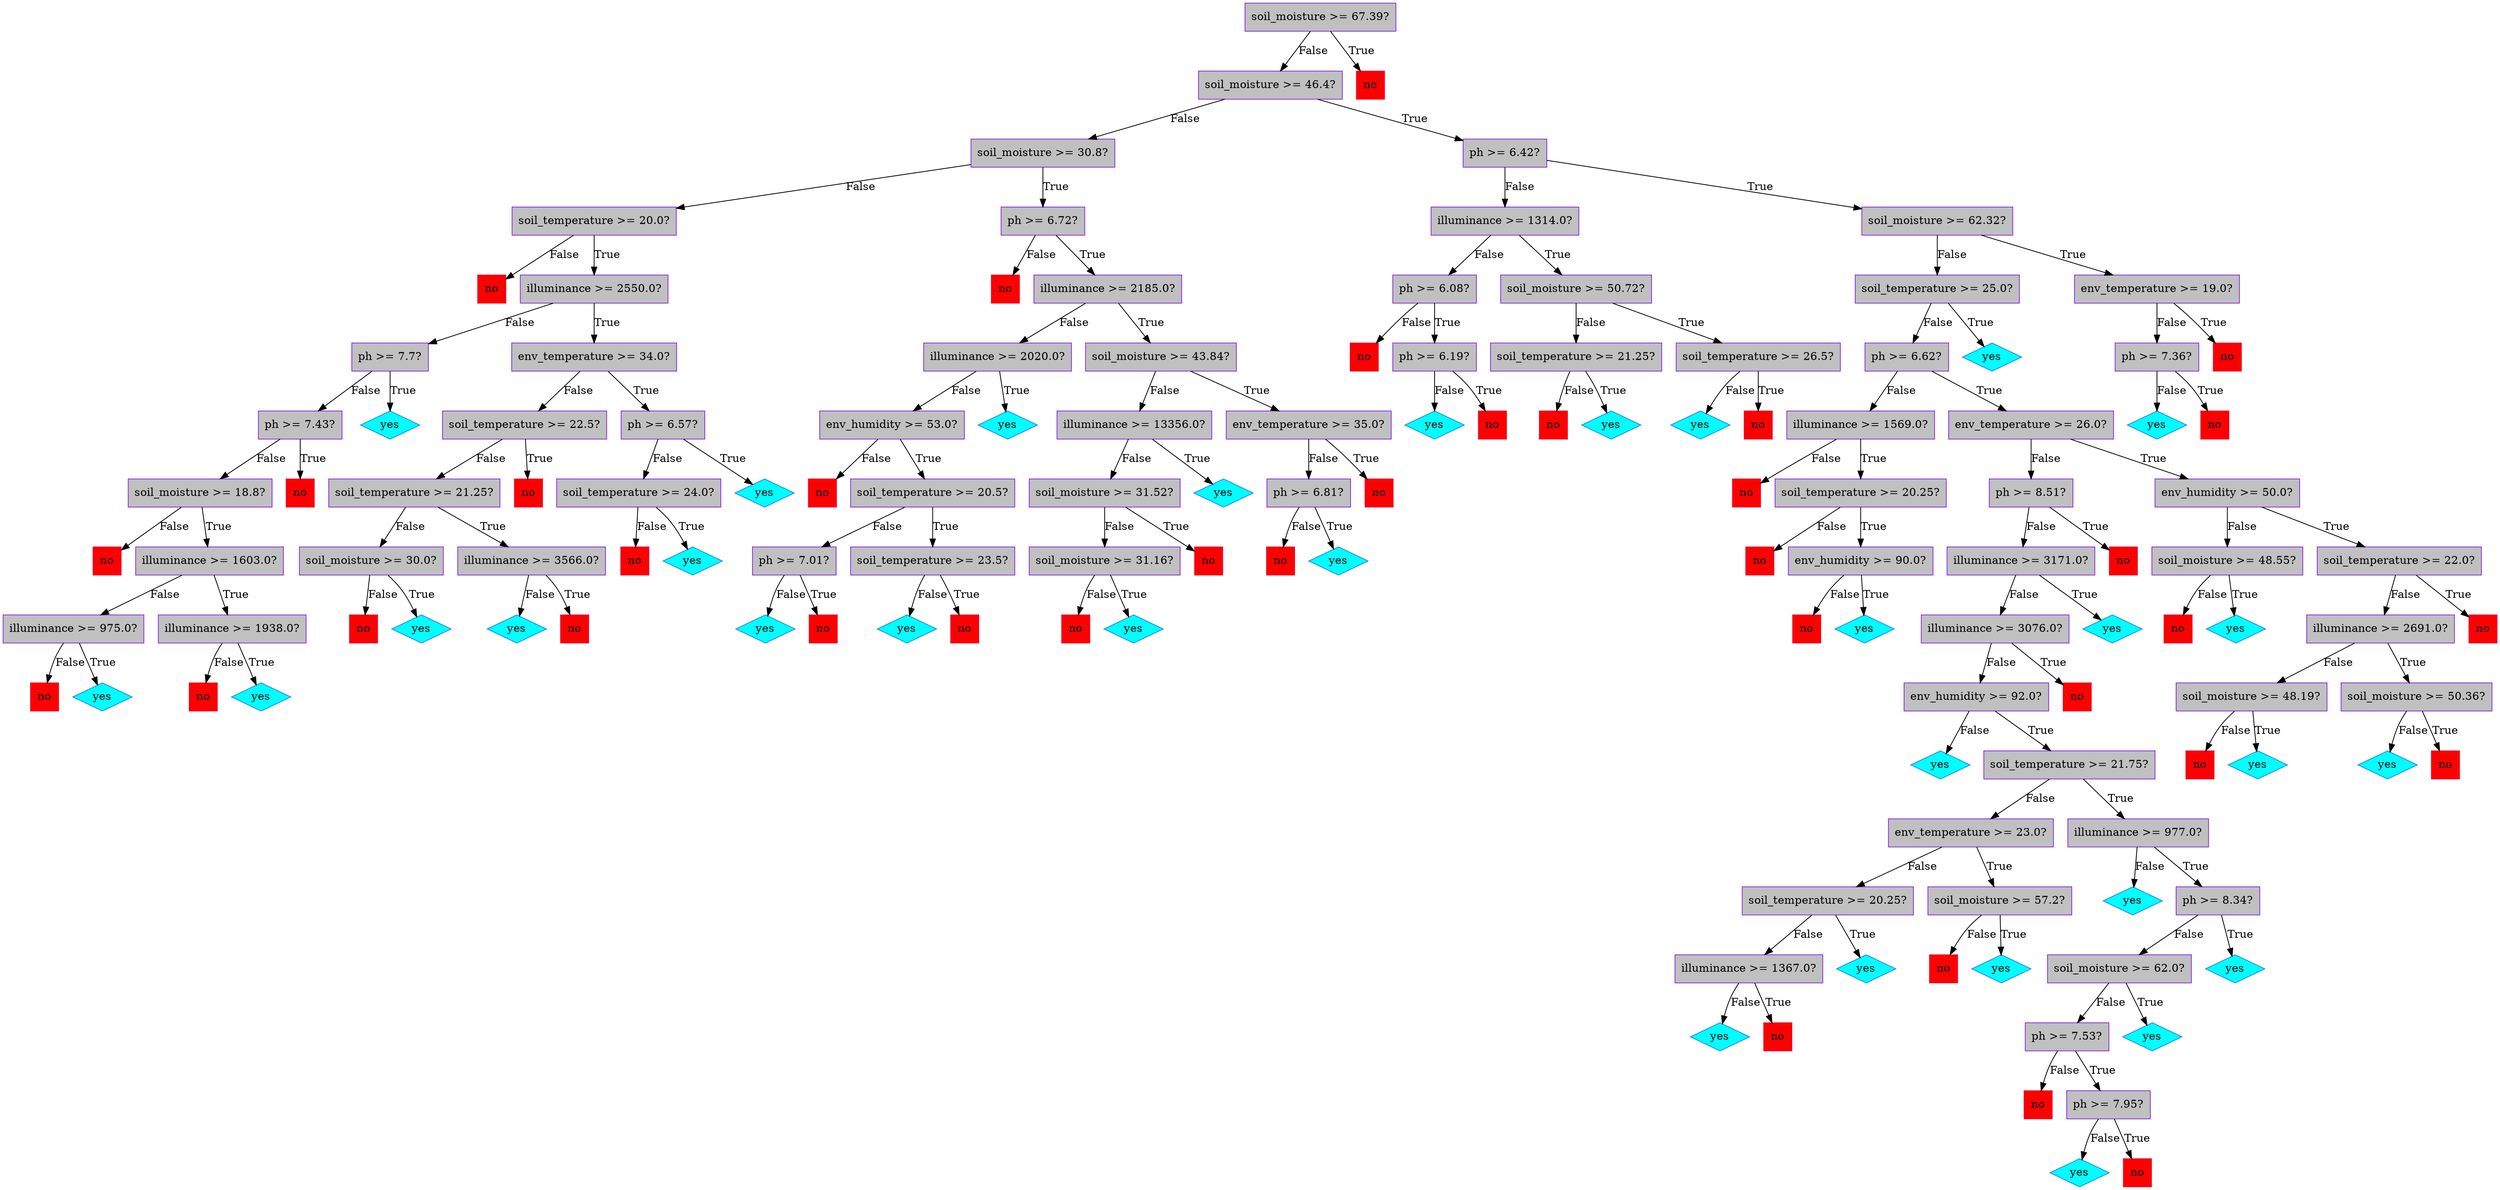 // Decision Tree Model
digraph {
	a [label="soil_moisture >= 67.39?" color=blueviolet fillcolor=gray shape=box style=filled]
	al [label="soil_moisture >= 46.4?" color=blueviolet fillcolor=gray shape=box style=filled]
	all [label="soil_moisture >= 30.8?" color=blueviolet fillcolor=gray shape=box style=filled]
	alll [label="soil_temperature >= 20.0?" color=blueviolet fillcolor=gray shape=box style=filled]
	allll [label=no color=crimson fillcolor=red shape=square style=filled]
	alll -> allll [label=False]
	alllr [label="illuminance >= 2550.0?" color=blueviolet fillcolor=gray shape=box style=filled]
	alllrl [label="ph >= 7.7?" color=blueviolet fillcolor=gray shape=box style=filled]
	alllrll [label="ph >= 7.43?" color=blueviolet fillcolor=gray shape=box style=filled]
	alllrlll [label="soil_moisture >= 18.8?" color=blueviolet fillcolor=gray shape=box style=filled]
	alllrllll [label=no color=crimson fillcolor=red shape=square style=filled]
	alllrlll -> alllrllll [label=False]
	alllrlllr [label="illuminance >= 1603.0?" color=blueviolet fillcolor=gray shape=box style=filled]
	alllrlllrl [label="illuminance >= 975.0?" color=blueviolet fillcolor=gray shape=box style=filled]
	alllrlllrll [label=no color=crimson fillcolor=red shape=square style=filled]
	alllrlllrl -> alllrlllrll [label=False]
	alllrlllrlr [label=yes color=dodgerblue2 fillcolor=cyan shape=diamond style=filled]
	alllrlllrl -> alllrlllrlr [label=True]
	alllrlllr -> alllrlllrl [label=False]
	alllrlllrr [label="illuminance >= 1938.0?" color=blueviolet fillcolor=gray shape=box style=filled]
	alllrlllrrl [label=no color=crimson fillcolor=red shape=square style=filled]
	alllrlllrr -> alllrlllrrl [label=False]
	alllrlllrrr [label=yes color=dodgerblue2 fillcolor=cyan shape=diamond style=filled]
	alllrlllrr -> alllrlllrrr [label=True]
	alllrlllr -> alllrlllrr [label=True]
	alllrlll -> alllrlllr [label=True]
	alllrll -> alllrlll [label=False]
	alllrllr [label=no color=crimson fillcolor=red shape=square style=filled]
	alllrll -> alllrllr [label=True]
	alllrl -> alllrll [label=False]
	alllrlr [label=yes color=dodgerblue2 fillcolor=cyan shape=diamond style=filled]
	alllrl -> alllrlr [label=True]
	alllr -> alllrl [label=False]
	alllrr [label="env_temperature >= 34.0?" color=blueviolet fillcolor=gray shape=box style=filled]
	alllrrl [label="soil_temperature >= 22.5?" color=blueviolet fillcolor=gray shape=box style=filled]
	alllrrll [label="soil_temperature >= 21.25?" color=blueviolet fillcolor=gray shape=box style=filled]
	alllrrlll [label="soil_moisture >= 30.0?" color=blueviolet fillcolor=gray shape=box style=filled]
	alllrrllll [label=no color=crimson fillcolor=red shape=square style=filled]
	alllrrlll -> alllrrllll [label=False]
	alllrrlllr [label=yes color=dodgerblue2 fillcolor=cyan shape=diamond style=filled]
	alllrrlll -> alllrrlllr [label=True]
	alllrrll -> alllrrlll [label=False]
	alllrrllr [label="illuminance >= 3566.0?" color=blueviolet fillcolor=gray shape=box style=filled]
	alllrrllrl [label=yes color=dodgerblue2 fillcolor=cyan shape=diamond style=filled]
	alllrrllr -> alllrrllrl [label=False]
	alllrrllrr [label=no color=crimson fillcolor=red shape=square style=filled]
	alllrrllr -> alllrrllrr [label=True]
	alllrrll -> alllrrllr [label=True]
	alllrrl -> alllrrll [label=False]
	alllrrlr [label=no color=crimson fillcolor=red shape=square style=filled]
	alllrrl -> alllrrlr [label=True]
	alllrr -> alllrrl [label=False]
	alllrrr [label="ph >= 6.57?" color=blueviolet fillcolor=gray shape=box style=filled]
	alllrrrl [label="soil_temperature >= 24.0?" color=blueviolet fillcolor=gray shape=box style=filled]
	alllrrrll [label=no color=crimson fillcolor=red shape=square style=filled]
	alllrrrl -> alllrrrll [label=False]
	alllrrrlr [label=yes color=dodgerblue2 fillcolor=cyan shape=diamond style=filled]
	alllrrrl -> alllrrrlr [label=True]
	alllrrr -> alllrrrl [label=False]
	alllrrrr [label=yes color=dodgerblue2 fillcolor=cyan shape=diamond style=filled]
	alllrrr -> alllrrrr [label=True]
	alllrr -> alllrrr [label=True]
	alllr -> alllrr [label=True]
	alll -> alllr [label=True]
	all -> alll [label=False]
	allr [label="ph >= 6.72?" color=blueviolet fillcolor=gray shape=box style=filled]
	allrl [label=no color=crimson fillcolor=red shape=square style=filled]
	allr -> allrl [label=False]
	allrr [label="illuminance >= 2185.0?" color=blueviolet fillcolor=gray shape=box style=filled]
	allrrl [label="illuminance >= 2020.0?" color=blueviolet fillcolor=gray shape=box style=filled]
	allrrll [label="env_humidity >= 53.0?" color=blueviolet fillcolor=gray shape=box style=filled]
	allrrlll [label=no color=crimson fillcolor=red shape=square style=filled]
	allrrll -> allrrlll [label=False]
	allrrllr [label="soil_temperature >= 20.5?" color=blueviolet fillcolor=gray shape=box style=filled]
	allrrllrl [label="ph >= 7.01?" color=blueviolet fillcolor=gray shape=box style=filled]
	allrrllrll [label=yes color=dodgerblue2 fillcolor=cyan shape=diamond style=filled]
	allrrllrl -> allrrllrll [label=False]
	allrrllrlr [label=no color=crimson fillcolor=red shape=square style=filled]
	allrrllrl -> allrrllrlr [label=True]
	allrrllr -> allrrllrl [label=False]
	allrrllrr [label="soil_temperature >= 23.5?" color=blueviolet fillcolor=gray shape=box style=filled]
	allrrllrrl [label=yes color=dodgerblue2 fillcolor=cyan shape=diamond style=filled]
	allrrllrr -> allrrllrrl [label=False]
	allrrllrrr [label=no color=crimson fillcolor=red shape=square style=filled]
	allrrllrr -> allrrllrrr [label=True]
	allrrllr -> allrrllrr [label=True]
	allrrll -> allrrllr [label=True]
	allrrl -> allrrll [label=False]
	allrrlr [label=yes color=dodgerblue2 fillcolor=cyan shape=diamond style=filled]
	allrrl -> allrrlr [label=True]
	allrr -> allrrl [label=False]
	allrrr [label="soil_moisture >= 43.84?" color=blueviolet fillcolor=gray shape=box style=filled]
	allrrrl [label="illuminance >= 13356.0?" color=blueviolet fillcolor=gray shape=box style=filled]
	allrrrll [label="soil_moisture >= 31.52?" color=blueviolet fillcolor=gray shape=box style=filled]
	allrrrlll [label="soil_moisture >= 31.16?" color=blueviolet fillcolor=gray shape=box style=filled]
	allrrrllll [label=no color=crimson fillcolor=red shape=square style=filled]
	allrrrlll -> allrrrllll [label=False]
	allrrrlllr [label=yes color=dodgerblue2 fillcolor=cyan shape=diamond style=filled]
	allrrrlll -> allrrrlllr [label=True]
	allrrrll -> allrrrlll [label=False]
	allrrrllr [label=no color=crimson fillcolor=red shape=square style=filled]
	allrrrll -> allrrrllr [label=True]
	allrrrl -> allrrrll [label=False]
	allrrrlr [label=yes color=dodgerblue2 fillcolor=cyan shape=diamond style=filled]
	allrrrl -> allrrrlr [label=True]
	allrrr -> allrrrl [label=False]
	allrrrr [label="env_temperature >= 35.0?" color=blueviolet fillcolor=gray shape=box style=filled]
	allrrrrl [label="ph >= 6.81?" color=blueviolet fillcolor=gray shape=box style=filled]
	allrrrrll [label=no color=crimson fillcolor=red shape=square style=filled]
	allrrrrl -> allrrrrll [label=False]
	allrrrrlr [label=yes color=dodgerblue2 fillcolor=cyan shape=diamond style=filled]
	allrrrrl -> allrrrrlr [label=True]
	allrrrr -> allrrrrl [label=False]
	allrrrrr [label=no color=crimson fillcolor=red shape=square style=filled]
	allrrrr -> allrrrrr [label=True]
	allrrr -> allrrrr [label=True]
	allrr -> allrrr [label=True]
	allr -> allrr [label=True]
	all -> allr [label=True]
	al -> all [label=False]
	alr [label="ph >= 6.42?" color=blueviolet fillcolor=gray shape=box style=filled]
	alrl [label="illuminance >= 1314.0?" color=blueviolet fillcolor=gray shape=box style=filled]
	alrll [label="ph >= 6.08?" color=blueviolet fillcolor=gray shape=box style=filled]
	alrlll [label=no color=crimson fillcolor=red shape=square style=filled]
	alrll -> alrlll [label=False]
	alrllr [label="ph >= 6.19?" color=blueviolet fillcolor=gray shape=box style=filled]
	alrllrl [label=yes color=dodgerblue2 fillcolor=cyan shape=diamond style=filled]
	alrllr -> alrllrl [label=False]
	alrllrr [label=no color=crimson fillcolor=red shape=square style=filled]
	alrllr -> alrllrr [label=True]
	alrll -> alrllr [label=True]
	alrl -> alrll [label=False]
	alrlr [label="soil_moisture >= 50.72?" color=blueviolet fillcolor=gray shape=box style=filled]
	alrlrl [label="soil_temperature >= 21.25?" color=blueviolet fillcolor=gray shape=box style=filled]
	alrlrll [label=no color=crimson fillcolor=red shape=square style=filled]
	alrlrl -> alrlrll [label=False]
	alrlrlr [label=yes color=dodgerblue2 fillcolor=cyan shape=diamond style=filled]
	alrlrl -> alrlrlr [label=True]
	alrlr -> alrlrl [label=False]
	alrlrr [label="soil_temperature >= 26.5?" color=blueviolet fillcolor=gray shape=box style=filled]
	alrlrrl [label=yes color=dodgerblue2 fillcolor=cyan shape=diamond style=filled]
	alrlrr -> alrlrrl [label=False]
	alrlrrr [label=no color=crimson fillcolor=red shape=square style=filled]
	alrlrr -> alrlrrr [label=True]
	alrlr -> alrlrr [label=True]
	alrl -> alrlr [label=True]
	alr -> alrl [label=False]
	alrr [label="soil_moisture >= 62.32?" color=blueviolet fillcolor=gray shape=box style=filled]
	alrrl [label="soil_temperature >= 25.0?" color=blueviolet fillcolor=gray shape=box style=filled]
	alrrll [label="ph >= 6.62?" color=blueviolet fillcolor=gray shape=box style=filled]
	alrrlll [label="illuminance >= 1569.0?" color=blueviolet fillcolor=gray shape=box style=filled]
	alrrllll [label=no color=crimson fillcolor=red shape=square style=filled]
	alrrlll -> alrrllll [label=False]
	alrrlllr [label="soil_temperature >= 20.25?" color=blueviolet fillcolor=gray shape=box style=filled]
	alrrlllrl [label=no color=crimson fillcolor=red shape=square style=filled]
	alrrlllr -> alrrlllrl [label=False]
	alrrlllrr [label="env_humidity >= 90.0?" color=blueviolet fillcolor=gray shape=box style=filled]
	alrrlllrrl [label=no color=crimson fillcolor=red shape=square style=filled]
	alrrlllrr -> alrrlllrrl [label=False]
	alrrlllrrr [label=yes color=dodgerblue2 fillcolor=cyan shape=diamond style=filled]
	alrrlllrr -> alrrlllrrr [label=True]
	alrrlllr -> alrrlllrr [label=True]
	alrrlll -> alrrlllr [label=True]
	alrrll -> alrrlll [label=False]
	alrrllr [label="env_temperature >= 26.0?" color=blueviolet fillcolor=gray shape=box style=filled]
	alrrllrl [label="ph >= 8.51?" color=blueviolet fillcolor=gray shape=box style=filled]
	alrrllrll [label="illuminance >= 3171.0?" color=blueviolet fillcolor=gray shape=box style=filled]
	alrrllrlll [label="illuminance >= 3076.0?" color=blueviolet fillcolor=gray shape=box style=filled]
	alrrllrllll [label="env_humidity >= 92.0?" color=blueviolet fillcolor=gray shape=box style=filled]
	alrrllrlllll [label=yes color=dodgerblue2 fillcolor=cyan shape=diamond style=filled]
	alrrllrllll -> alrrllrlllll [label=False]
	alrrllrllllr [label="soil_temperature >= 21.75?" color=blueviolet fillcolor=gray shape=box style=filled]
	alrrllrllllrl [label="env_temperature >= 23.0?" color=blueviolet fillcolor=gray shape=box style=filled]
	alrrllrllllrll [label="soil_temperature >= 20.25?" color=blueviolet fillcolor=gray shape=box style=filled]
	alrrllrllllrlll [label="illuminance >= 1367.0?" color=blueviolet fillcolor=gray shape=box style=filled]
	alrrllrllllrllll [label=yes color=dodgerblue2 fillcolor=cyan shape=diamond style=filled]
	alrrllrllllrlll -> alrrllrllllrllll [label=False]
	alrrllrllllrlllr [label=no color=crimson fillcolor=red shape=square style=filled]
	alrrllrllllrlll -> alrrllrllllrlllr [label=True]
	alrrllrllllrll -> alrrllrllllrlll [label=False]
	alrrllrllllrllr [label=yes color=dodgerblue2 fillcolor=cyan shape=diamond style=filled]
	alrrllrllllrll -> alrrllrllllrllr [label=True]
	alrrllrllllrl -> alrrllrllllrll [label=False]
	alrrllrllllrlr [label="soil_moisture >= 57.2?" color=blueviolet fillcolor=gray shape=box style=filled]
	alrrllrllllrlrl [label=no color=crimson fillcolor=red shape=square style=filled]
	alrrllrllllrlr -> alrrllrllllrlrl [label=False]
	alrrllrllllrlrr [label=yes color=dodgerblue2 fillcolor=cyan shape=diamond style=filled]
	alrrllrllllrlr -> alrrllrllllrlrr [label=True]
	alrrllrllllrl -> alrrllrllllrlr [label=True]
	alrrllrllllr -> alrrllrllllrl [label=False]
	alrrllrllllrr [label="illuminance >= 977.0?" color=blueviolet fillcolor=gray shape=box style=filled]
	alrrllrllllrrl [label=yes color=dodgerblue2 fillcolor=cyan shape=diamond style=filled]
	alrrllrllllrr -> alrrllrllllrrl [label=False]
	alrrllrllllrrr [label="ph >= 8.34?" color=blueviolet fillcolor=gray shape=box style=filled]
	alrrllrllllrrrl [label="soil_moisture >= 62.0?" color=blueviolet fillcolor=gray shape=box style=filled]
	alrrllrllllrrrll [label="ph >= 7.53?" color=blueviolet fillcolor=gray shape=box style=filled]
	alrrllrllllrrrlll [label=no color=crimson fillcolor=red shape=square style=filled]
	alrrllrllllrrrll -> alrrllrllllrrrlll [label=False]
	alrrllrllllrrrllr [label="ph >= 7.95?" color=blueviolet fillcolor=gray shape=box style=filled]
	alrrllrllllrrrllrl [label=yes color=dodgerblue2 fillcolor=cyan shape=diamond style=filled]
	alrrllrllllrrrllr -> alrrllrllllrrrllrl [label=False]
	alrrllrllllrrrllrr [label=no color=crimson fillcolor=red shape=square style=filled]
	alrrllrllllrrrllr -> alrrllrllllrrrllrr [label=True]
	alrrllrllllrrrll -> alrrllrllllrrrllr [label=True]
	alrrllrllllrrrl -> alrrllrllllrrrll [label=False]
	alrrllrllllrrrlr [label=yes color=dodgerblue2 fillcolor=cyan shape=diamond style=filled]
	alrrllrllllrrrl -> alrrllrllllrrrlr [label=True]
	alrrllrllllrrr -> alrrllrllllrrrl [label=False]
	alrrllrllllrrrr [label=yes color=dodgerblue2 fillcolor=cyan shape=diamond style=filled]
	alrrllrllllrrr -> alrrllrllllrrrr [label=True]
	alrrllrllllrr -> alrrllrllllrrr [label=True]
	alrrllrllllr -> alrrllrllllrr [label=True]
	alrrllrllll -> alrrllrllllr [label=True]
	alrrllrlll -> alrrllrllll [label=False]
	alrrllrlllr [label=no color=crimson fillcolor=red shape=square style=filled]
	alrrllrlll -> alrrllrlllr [label=True]
	alrrllrll -> alrrllrlll [label=False]
	alrrllrllr [label=yes color=dodgerblue2 fillcolor=cyan shape=diamond style=filled]
	alrrllrll -> alrrllrllr [label=True]
	alrrllrl -> alrrllrll [label=False]
	alrrllrlr [label=no color=crimson fillcolor=red shape=square style=filled]
	alrrllrl -> alrrllrlr [label=True]
	alrrllr -> alrrllrl [label=False]
	alrrllrr [label="env_humidity >= 50.0?" color=blueviolet fillcolor=gray shape=box style=filled]
	alrrllrrl [label="soil_moisture >= 48.55?" color=blueviolet fillcolor=gray shape=box style=filled]
	alrrllrrll [label=no color=crimson fillcolor=red shape=square style=filled]
	alrrllrrl -> alrrllrrll [label=False]
	alrrllrrlr [label=yes color=dodgerblue2 fillcolor=cyan shape=diamond style=filled]
	alrrllrrl -> alrrllrrlr [label=True]
	alrrllrr -> alrrllrrl [label=False]
	alrrllrrr [label="soil_temperature >= 22.0?" color=blueviolet fillcolor=gray shape=box style=filled]
	alrrllrrrl [label="illuminance >= 2691.0?" color=blueviolet fillcolor=gray shape=box style=filled]
	alrrllrrrll [label="soil_moisture >= 48.19?" color=blueviolet fillcolor=gray shape=box style=filled]
	alrrllrrrlll [label=no color=crimson fillcolor=red shape=square style=filled]
	alrrllrrrll -> alrrllrrrlll [label=False]
	alrrllrrrllr [label=yes color=dodgerblue2 fillcolor=cyan shape=diamond style=filled]
	alrrllrrrll -> alrrllrrrllr [label=True]
	alrrllrrrl -> alrrllrrrll [label=False]
	alrrllrrrlr [label="soil_moisture >= 50.36?" color=blueviolet fillcolor=gray shape=box style=filled]
	alrrllrrrlrl [label=yes color=dodgerblue2 fillcolor=cyan shape=diamond style=filled]
	alrrllrrrlr -> alrrllrrrlrl [label=False]
	alrrllrrrlrr [label=no color=crimson fillcolor=red shape=square style=filled]
	alrrllrrrlr -> alrrllrrrlrr [label=True]
	alrrllrrrl -> alrrllrrrlr [label=True]
	alrrllrrr -> alrrllrrrl [label=False]
	alrrllrrrr [label=no color=crimson fillcolor=red shape=square style=filled]
	alrrllrrr -> alrrllrrrr [label=True]
	alrrllrr -> alrrllrrr [label=True]
	alrrllr -> alrrllrr [label=True]
	alrrll -> alrrllr [label=True]
	alrrl -> alrrll [label=False]
	alrrlr [label=yes color=dodgerblue2 fillcolor=cyan shape=diamond style=filled]
	alrrl -> alrrlr [label=True]
	alrr -> alrrl [label=False]
	alrrr [label="env_temperature >= 19.0?" color=blueviolet fillcolor=gray shape=box style=filled]
	alrrrl [label="ph >= 7.36?" color=blueviolet fillcolor=gray shape=box style=filled]
	alrrrll [label=yes color=dodgerblue2 fillcolor=cyan shape=diamond style=filled]
	alrrrl -> alrrrll [label=False]
	alrrrlr [label=no color=crimson fillcolor=red shape=square style=filled]
	alrrrl -> alrrrlr [label=True]
	alrrr -> alrrrl [label=False]
	alrrrr [label=no color=crimson fillcolor=red shape=square style=filled]
	alrrr -> alrrrr [label=True]
	alrr -> alrrr [label=True]
	alr -> alrr [label=True]
	al -> alr [label=True]
	a -> al [label=False]
	ar [label=no color=crimson fillcolor=red shape=square style=filled]
	a -> ar [label=True]
}

